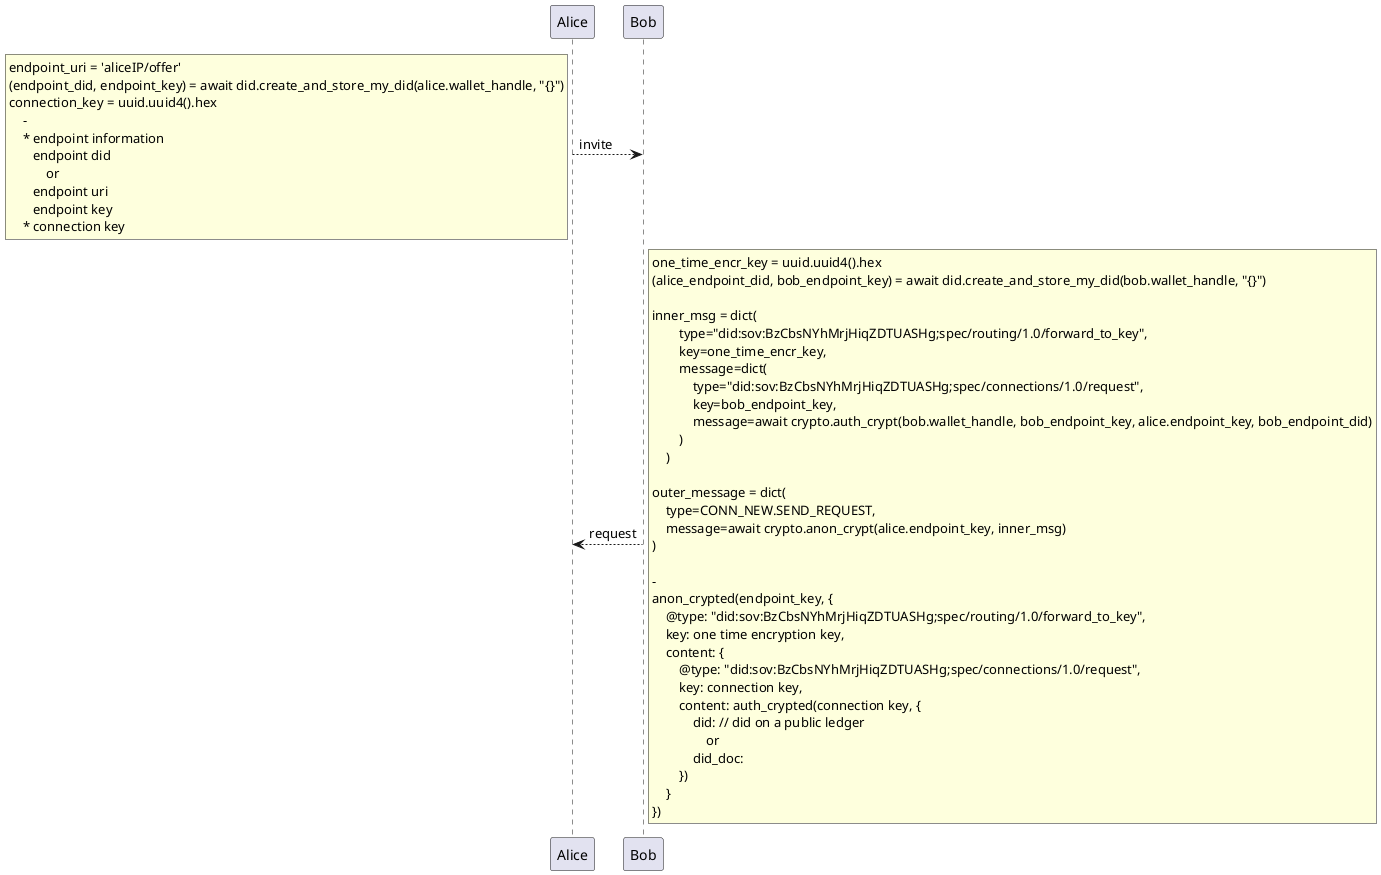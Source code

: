 @startuml
Alice --> Bob : invite
rnote left
endpoint_uri = 'aliceIP/offer'
(endpoint_did, endpoint_key) = await did.create_and_store_my_did(alice.wallet_handle, "{}")
connection_key = uuid.uuid4().hex
    -
    * endpoint information
       endpoint did
           or
       endpoint uri
       endpoint key
    * connection key
end note

Bob --> Alice: request
rnote right
one_time_encr_key = uuid.uuid4().hex
(alice_endpoint_did, bob_endpoint_key) = await did.create_and_store_my_did(bob.wallet_handle, "{}")

inner_msg = dict(
        type="did:sov:BzCbsNYhMrjHiqZDTUASHg;spec/routing/1.0/forward_to_key",
        key=one_time_encr_key,
        message=dict(
            type="did:sov:BzCbsNYhMrjHiqZDTUASHg;spec/connections/1.0/request",
            key=bob_endpoint_key,
            message=await crypto.auth_crypt(bob.wallet_handle, bob_endpoint_key, alice.endpoint_key, bob_endpoint_did)
        )
    )

outer_message = dict(
    type=CONN_NEW.SEND_REQUEST,
    message=await crypto.anon_crypt(alice.endpoint_key, inner_msg)
)

-
anon_crypted(endpoint_key, {
    @type: "did:sov:BzCbsNYhMrjHiqZDTUASHg;spec/routing/1.0/forward_to_key",
    key: one time encryption key,
    content: {
        @type: "did:sov:BzCbsNYhMrjHiqZDTUASHg;spec/connections/1.0/request",
        key: connection key,
        content: auth_crypted(connection key, {
            did: // did on a public ledger
                or
            did_doc:
        })
    }
})
end note

@enduml